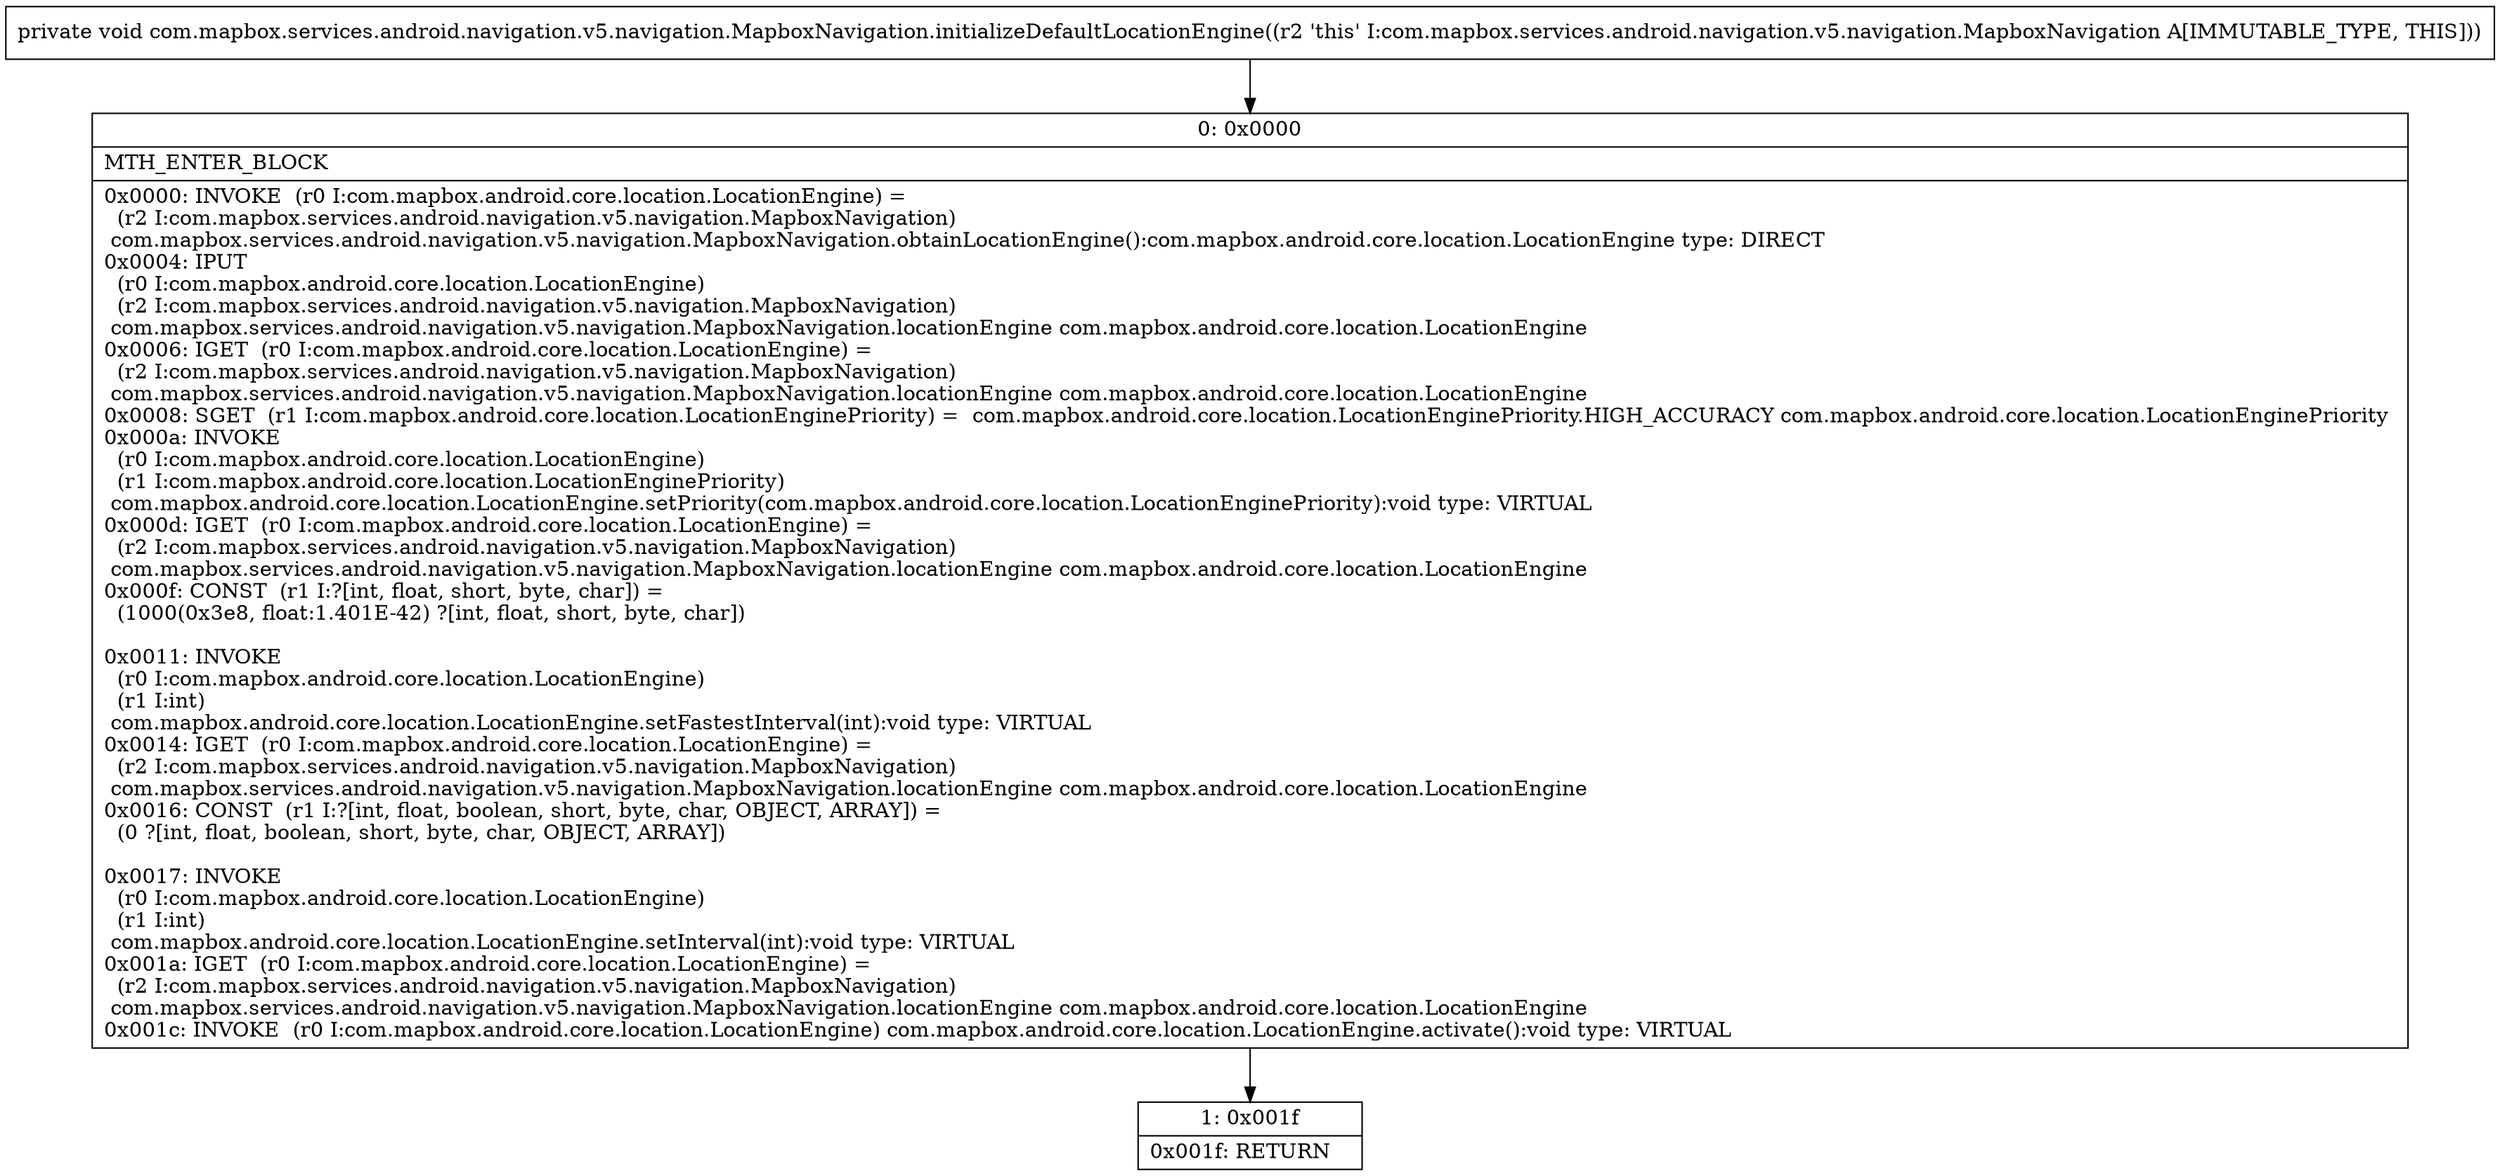 digraph "CFG forcom.mapbox.services.android.navigation.v5.navigation.MapboxNavigation.initializeDefaultLocationEngine()V" {
Node_0 [shape=record,label="{0\:\ 0x0000|MTH_ENTER_BLOCK\l|0x0000: INVOKE  (r0 I:com.mapbox.android.core.location.LocationEngine) = \l  (r2 I:com.mapbox.services.android.navigation.v5.navigation.MapboxNavigation)\l com.mapbox.services.android.navigation.v5.navigation.MapboxNavigation.obtainLocationEngine():com.mapbox.android.core.location.LocationEngine type: DIRECT \l0x0004: IPUT  \l  (r0 I:com.mapbox.android.core.location.LocationEngine)\l  (r2 I:com.mapbox.services.android.navigation.v5.navigation.MapboxNavigation)\l com.mapbox.services.android.navigation.v5.navigation.MapboxNavigation.locationEngine com.mapbox.android.core.location.LocationEngine \l0x0006: IGET  (r0 I:com.mapbox.android.core.location.LocationEngine) = \l  (r2 I:com.mapbox.services.android.navigation.v5.navigation.MapboxNavigation)\l com.mapbox.services.android.navigation.v5.navigation.MapboxNavigation.locationEngine com.mapbox.android.core.location.LocationEngine \l0x0008: SGET  (r1 I:com.mapbox.android.core.location.LocationEnginePriority) =  com.mapbox.android.core.location.LocationEnginePriority.HIGH_ACCURACY com.mapbox.android.core.location.LocationEnginePriority \l0x000a: INVOKE  \l  (r0 I:com.mapbox.android.core.location.LocationEngine)\l  (r1 I:com.mapbox.android.core.location.LocationEnginePriority)\l com.mapbox.android.core.location.LocationEngine.setPriority(com.mapbox.android.core.location.LocationEnginePriority):void type: VIRTUAL \l0x000d: IGET  (r0 I:com.mapbox.android.core.location.LocationEngine) = \l  (r2 I:com.mapbox.services.android.navigation.v5.navigation.MapboxNavigation)\l com.mapbox.services.android.navigation.v5.navigation.MapboxNavigation.locationEngine com.mapbox.android.core.location.LocationEngine \l0x000f: CONST  (r1 I:?[int, float, short, byte, char]) = \l  (1000(0x3e8, float:1.401E\-42) ?[int, float, short, byte, char])\l \l0x0011: INVOKE  \l  (r0 I:com.mapbox.android.core.location.LocationEngine)\l  (r1 I:int)\l com.mapbox.android.core.location.LocationEngine.setFastestInterval(int):void type: VIRTUAL \l0x0014: IGET  (r0 I:com.mapbox.android.core.location.LocationEngine) = \l  (r2 I:com.mapbox.services.android.navigation.v5.navigation.MapboxNavigation)\l com.mapbox.services.android.navigation.v5.navigation.MapboxNavigation.locationEngine com.mapbox.android.core.location.LocationEngine \l0x0016: CONST  (r1 I:?[int, float, boolean, short, byte, char, OBJECT, ARRAY]) = \l  (0 ?[int, float, boolean, short, byte, char, OBJECT, ARRAY])\l \l0x0017: INVOKE  \l  (r0 I:com.mapbox.android.core.location.LocationEngine)\l  (r1 I:int)\l com.mapbox.android.core.location.LocationEngine.setInterval(int):void type: VIRTUAL \l0x001a: IGET  (r0 I:com.mapbox.android.core.location.LocationEngine) = \l  (r2 I:com.mapbox.services.android.navigation.v5.navigation.MapboxNavigation)\l com.mapbox.services.android.navigation.v5.navigation.MapboxNavigation.locationEngine com.mapbox.android.core.location.LocationEngine \l0x001c: INVOKE  (r0 I:com.mapbox.android.core.location.LocationEngine) com.mapbox.android.core.location.LocationEngine.activate():void type: VIRTUAL \l}"];
Node_1 [shape=record,label="{1\:\ 0x001f|0x001f: RETURN   \l}"];
MethodNode[shape=record,label="{private void com.mapbox.services.android.navigation.v5.navigation.MapboxNavigation.initializeDefaultLocationEngine((r2 'this' I:com.mapbox.services.android.navigation.v5.navigation.MapboxNavigation A[IMMUTABLE_TYPE, THIS])) }"];
MethodNode -> Node_0;
Node_0 -> Node_1;
}

